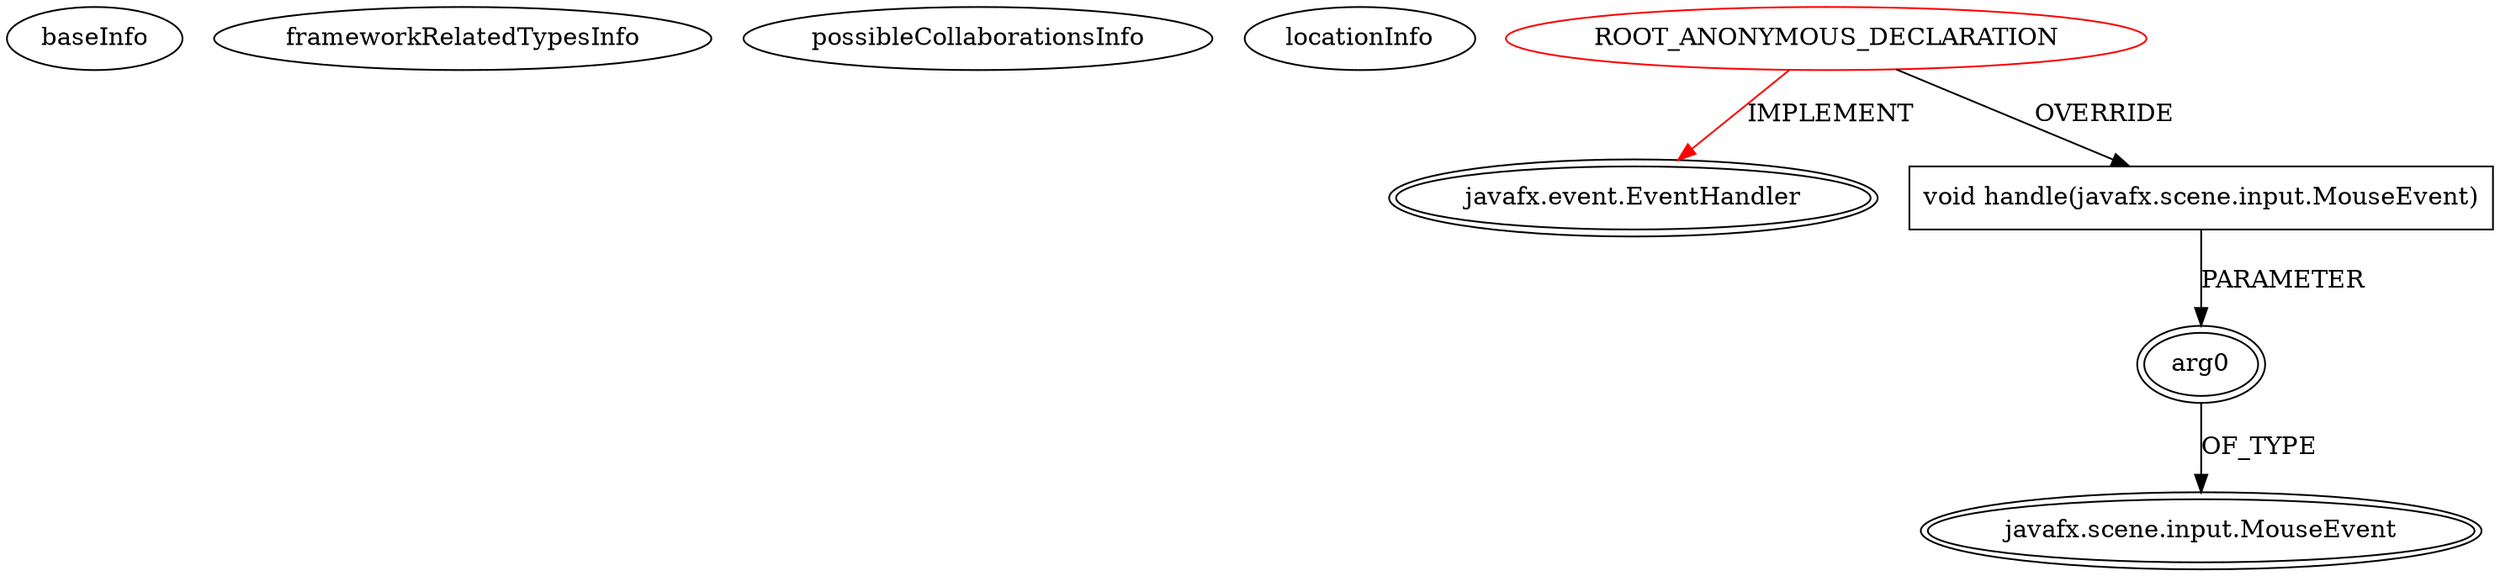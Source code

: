 digraph {
baseInfo[graphId=1536,category="extension_graph",isAnonymous=true,possibleRelation=false]
frameworkRelatedTypesInfo[0="javafx.event.EventHandler"]
possibleCollaborationsInfo[]
locationInfo[projectName="UrsKR-fxcalendar",filePath="/UrsKR-fxcalendar/fxcalendar-master/src/main/java/com/sai/javafx/calendar/TopPane.java",contextSignature="void configureYearPane(javafx.scene.layout.HBox)",graphId="1536"]
0[label="ROOT_ANONYMOUS_DECLARATION",vertexType="ROOT_ANONYMOUS_DECLARATION",isFrameworkType=false,color=red]
1[label="javafx.event.EventHandler",vertexType="FRAMEWORK_INTERFACE_TYPE",isFrameworkType=true,peripheries=2]
2[label="void handle(javafx.scene.input.MouseEvent)",vertexType="OVERRIDING_METHOD_DECLARATION",isFrameworkType=false,shape=box]
3[label="arg0",vertexType="PARAMETER_DECLARATION",isFrameworkType=true,peripheries=2]
4[label="javafx.scene.input.MouseEvent",vertexType="FRAMEWORK_CLASS_TYPE",isFrameworkType=true,peripheries=2]
0->1[label="IMPLEMENT",color=red]
0->2[label="OVERRIDE"]
3->4[label="OF_TYPE"]
2->3[label="PARAMETER"]
}

